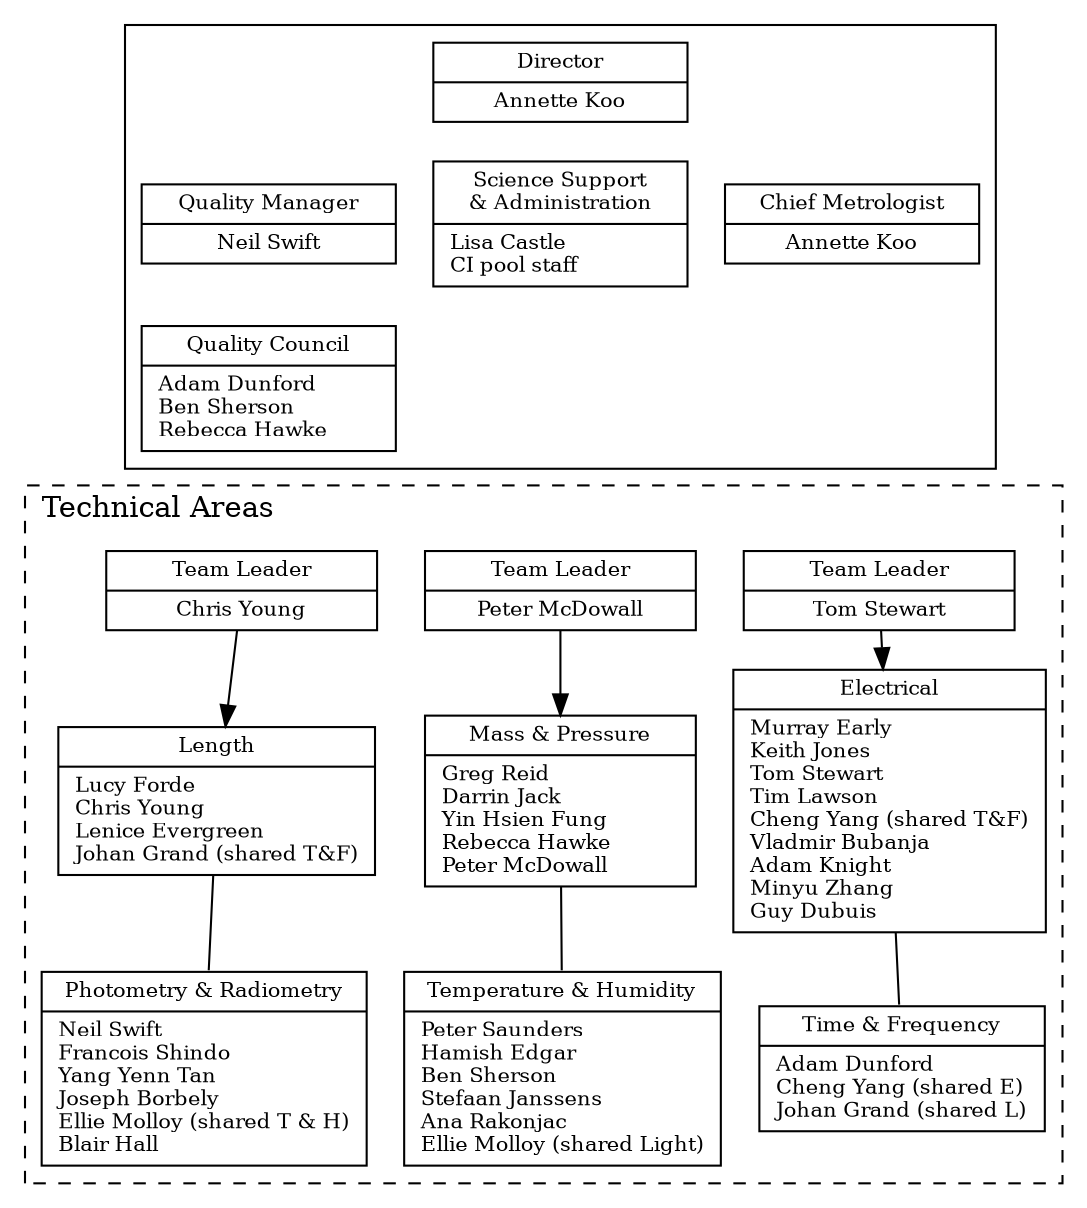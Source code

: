 /*
To create an image for "file.gv":

    > dot -Tpng MSL_org_full.gv -o MSL_org_full.png
    
    or 
    
    > dot -Tpdf MSL_org_full.gv -o MSL_org_full.pdf
    
*/
digraph {
    font=Times;
    subgraph cluster_box {
    
        node [  
                fontsize = 10,
                shape=record, 
                fixedsize=shape     /* Don't want different widths */
                width=1.7           /* inches */ 
        ];
//        style=invis;
        labeljust="l";
        ranksep = 0.7;              /* minimum vertical distance */
        nodesep = "0.1 equally"     /* minimum horizontal distance */
//        label="Administration"; 
            
        // Top row
        B1 [style=invis];
		//B3 [style=invis];
        D [label="{Director |Annette Koo}"];
        B2 [style=invis]; 
		//B4 [style=invis];
        
        {rank=same; B1, D, B2 ; }
        
        // Second row
		//MQC [
        //    label="{Quality Council |" 
        //    +   "Annette Koo\l"
        //    +   "Tom Stewart\l"
        //    +   "Yin Hsien Fung\l"
         //   +   "}" 
        //];
		
		CM [label="{Chief Metrologist|Annette Koo}" ];
         
        SSC[
			label="{Science Support\n& Administration|"
			+	"Lisa Castle\l"
			+	"CI pool staff\l"
			+	"}"
		];    
        
		QM [label="{Quality Manager|Neil Swift}" ];
		
        //];        
		
        {rank=same; CM, SSC, QM; }

        // Third row
		B3 [style=invis];
		B4 [style=invis];
        MQC [
            label="{Quality Council |" 
            +   "Adam Dunford\l"
            +   "Ben Sherson\l"
            +   "Rebecca Hawke\l"
            +   "}" 
        ];
		
		{rank=same; B3, B4, MQC; }
		
//style=invis
//        B3[ style=invis];
        
//        CM_signatories [ style=invis];
//            label="{Chief Metrologist\nSignatories|" 
//            +   "Blair Hall\l"
//            +   "Jeremy Lovell-Smith\l"
//            +   "Tim Lawson\l"
//            +   "Chris Young\l"
//            +   "}" 
//        ];
        
//        {rank=same; MQC, B3, CM_signatories; }

        B1 -> CM  [style=invis];
        D -> SSC   [style=invis];  
        B2 -> QM [style=invis];
		
        CM -> B3  [style=invis];
        SSC -> B4   [style=invis];  		
		QM -> MQC [style=invis];
		
		
        //B1 -> CM  [style=invis];
        //D -> SSC   [style=invis];  
        //B2 -> QM [style=invis];
		//QM -> MQC [style=invis];
		
//        B2 -> CM -> CM_signatories [style=invis];
  //      D -> SSC -> B3  [style=invis];  
    //    B1 -> QM -> MQC  [style=invis];
    }
    
    subgraph cluster_3 { 
        fontsize = 14;
        style="dashed";
        labelstyle=bold;
        labeljust="l";
        label="Technical Areas"; 
        
        node [
            fontsize = 10
            shape = "record"
            fixedsize=shape     /* Don't want different widths */
            width=1.8           /* inches */
        ]; 

        TeamLengthLight[ 
            label="{Team Leader|"
            +   "Chris Young\n"
            +   "}" 
        ];

        TeamMassTemperature[ 
            label="{Team Leader|"
            +   "Peter McDowall\n"
            +   "}" 
        ];


//        TeamTemperatureLight[ style=invis];
        
  //      TeamTemperatureLight[ 
  //          label="{Team Manager|" 
  //          +   "Mesh Pillay (acting Photometry & Radiometry)\n"
  //          +   "Matthias Vest (acting Temperature & Humidity)\n"
  //          +   "}" 
  //      ]; 

        TeamElectricalTime[ 
            label="{Team Leader|"
            +   "Tom Stewart\n"
            +   "}" 
        ];
        
        //{rank=same; TeamLengthMass, TeamTemperatureLight, TeamElectricalTime; }
	{rank=same; TeamMassTemperature, TeamElectricalTime, TeamLengthLight; }
        S_length [label = "{ Length| " 
        +   "Lucy Forde\l"
        +   "Chris Young\l"
        +   "Lenice Evergreen\l"
        +	"Johan Grand (shared T&F)\l"
        +   "}"
        ];
        
        S_mass_pressure [label = "{ Mass & Pressure| "
        +	"Greg Reid\l"
        +	"Darrin Jack\l"
        +	"Yin Hsien Fung\l"
        +	"Rebecca Hawke\l" // Sutton-Hawke
        +	"Peter McDowall\l"
        +   "}"
        ];

        S_electrical [label = "{ Electrical| "
        +   "Murray Early\l"
        +	"Keith Jones\l"
        +	"Tom Stewart\l"
        +	"Tim Lawson\l"
        +	"Cheng Yang (shared T&F)\l"
        +	"Vladmir Bubanja\l" 
        +	"Adam Knight\l" 
        +	"Minyu Zhang\l"
        +   "Guy Dubuis\l"
        +   "}"
        ];

        S_photometry_radiometry [label = "{Photometry & Radiometry| "
        +	"Neil Swift\l"
        +	"Francois Shindo\l"
        +	"Yang Yenn Tan\l"
        +	"Joseph Borbely\l"
        +   "Ellie Molloy (shared T & H)\l"
	+	"Blair Hall\l"
        +   "}"
        ];
        
//        S_chemistry [label = "{ Chemistry| Laly Samuel\l |"
//        +	"(vacancy)\l"
//        +   "}"
//        ];
        
        S_temperature_humidity [label = "{Temperature & Humidity|  "
        +   "Peter Saunders\l"
        +	"Hamish Edgar\l"
        +	"Ben Sherson\l"
        +   "Stefaan Janssens\l"
        +   "Ana Rakonjac\l"
		+   "Ellie Molloy (shared Light)\l"
        +   "}"
        ];

        S_time_frequency [label = "{Time & Frequency|"
        +	"Adam Dunford\l"
        +	"Cheng Yang (shared E)\l"
        +	"Johan Grand (shared L)\l"
        +   "}"
        ];
        
//        S_rf [label = "{Radio Frequency|"
//        +	"Blair Hall\l"
//        +   "}"
//        ];
                
//        B4 [style=invis];

//        B5 [style=invis];

//        {rank=same; S_mass_pressure, S_rf; }
        
    } 
    B3 -> TeamElectricalTime [style=invis];
    B4 -> TeamMassTemperature [style=invis];
    MQC -> TeamLengthLight  [style=invis];
    
	TeamElectricalTime -> S_electrical ;
	S_electrical -> S_time_frequency [arrowsize=0] ; 
	
	TeamMassTemperature -> S_mass_pressure ;
	S_mass_pressure  ->  S_temperature_humidity[arrowsize=0] ;
	
	
	TeamLengthLight -> S_length;
	S_length  ->  S_photometry_radiometry [arrowsize=0] ;
	
	//SSC -> TeamMassPressure  [style=invis];
    
	//S_time_frequency -> S_temperature_humidity [arrowsize=0];
//    S_electrical -> S_time_frequency ->  S_temperature_humidity; 
//    TeamTemperatureLight
  //    TeamTemperatureLight -> S_photometry_radiometry ;
  //    S_photometry_radiometry ->  S_temperature_humidity[arrowsize=0] ;
      //TeamLengthMass -> S_length ;
    //S_length  ->  S_mass_pressure [arrowsize=0] ;
    //S_mass_pressure  ->  S_photometry_radiometry [arrowsize=0];
//    S_length  ->  S_mass_pressure -> S_photometry_radiometry[arrowsize=0] ;
}

